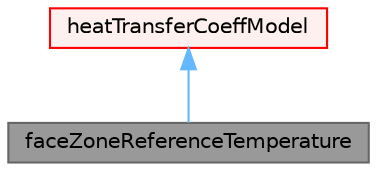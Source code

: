 digraph "faceZoneReferenceTemperature"
{
 // LATEX_PDF_SIZE
  bgcolor="transparent";
  edge [fontname=Helvetica,fontsize=10,labelfontname=Helvetica,labelfontsize=10];
  node [fontname=Helvetica,fontsize=10,shape=box,height=0.2,width=0.4];
  Node1 [id="Node000001",label="faceZoneReferenceTemperature",height=0.2,width=0.4,color="gray40", fillcolor="grey60", style="filled", fontcolor="black",tooltip="Heat transfer coefficient calculation that employs the area-average temperature of a specified face z..."];
  Node2 -> Node1 [id="edge1_Node000001_Node000002",dir="back",color="steelblue1",style="solid",tooltip=" "];
  Node2 [id="Node000002",label="heatTransferCoeffModel",height=0.2,width=0.4,color="red", fillcolor="#FFF0F0", style="filled",URL="$classFoam_1_1heatTransferCoeffModel.html",tooltip="A base class for heat transfer coefficient models."];
}
